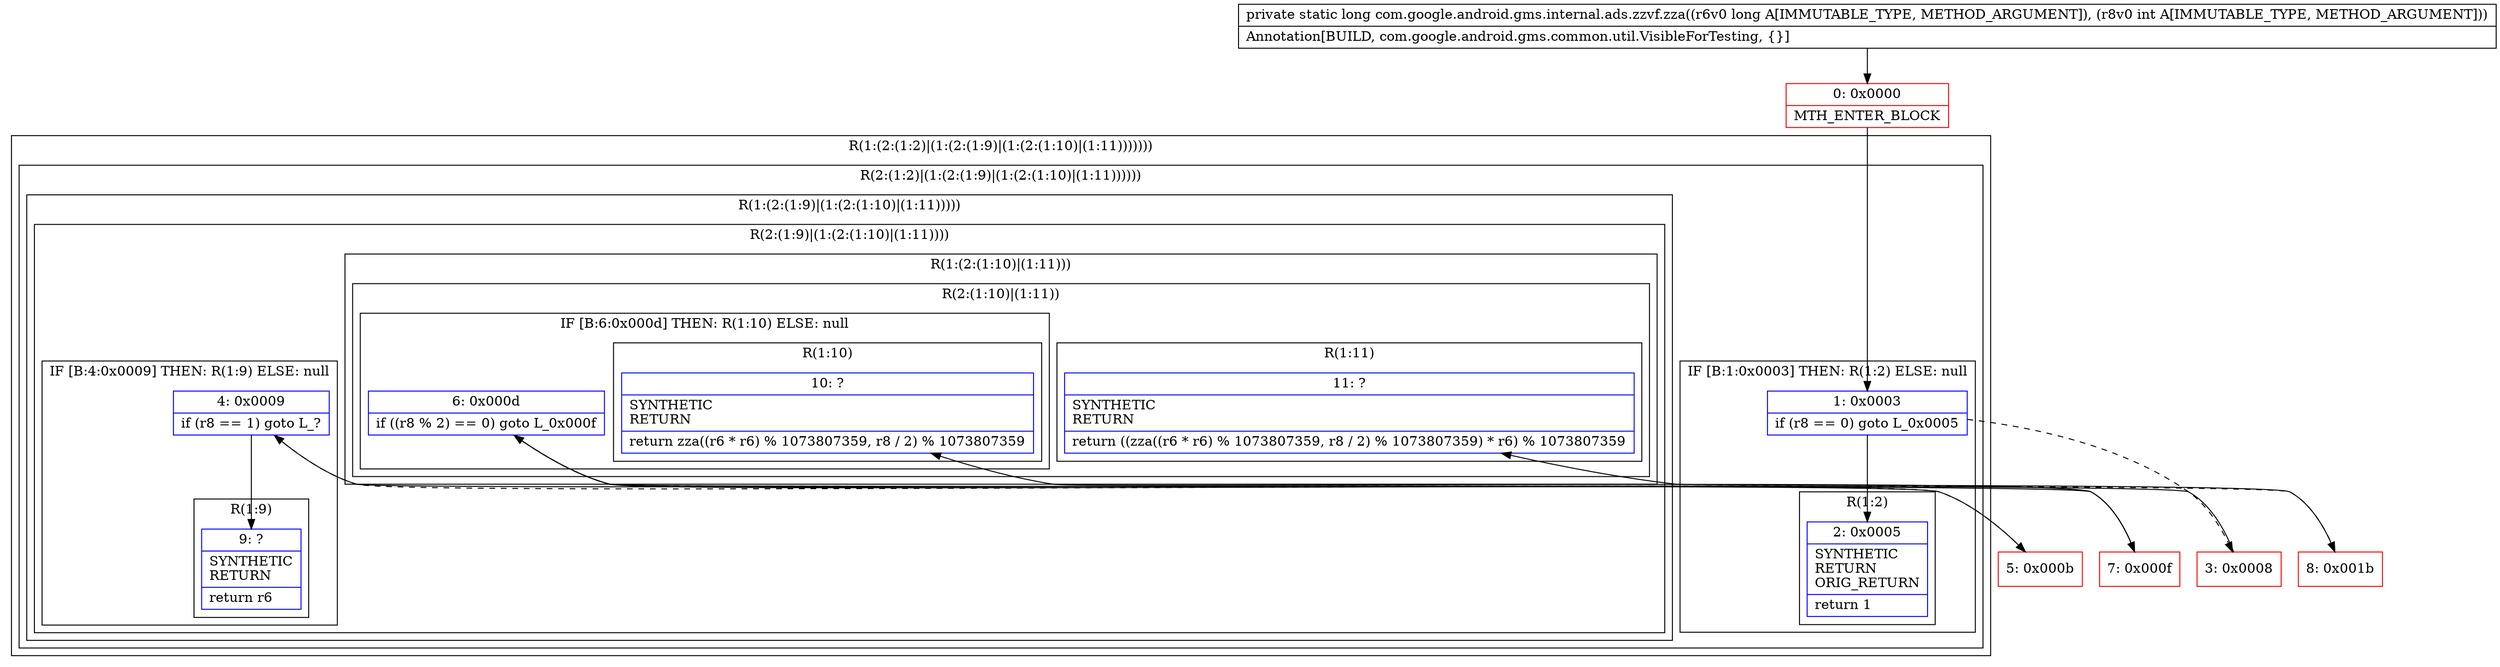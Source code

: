 digraph "CFG forcom.google.android.gms.internal.ads.zzvf.zza(JI)J" {
subgraph cluster_Region_1470582926 {
label = "R(1:(2:(1:2)|(1:(2:(1:9)|(1:(2:(1:10)|(1:11)))))))";
node [shape=record,color=blue];
subgraph cluster_Region_997189194 {
label = "R(2:(1:2)|(1:(2:(1:9)|(1:(2:(1:10)|(1:11))))))";
node [shape=record,color=blue];
subgraph cluster_IfRegion_1086001316 {
label = "IF [B:1:0x0003] THEN: R(1:2) ELSE: null";
node [shape=record,color=blue];
Node_1 [shape=record,label="{1\:\ 0x0003|if (r8 == 0) goto L_0x0005\l}"];
subgraph cluster_Region_1244289910 {
label = "R(1:2)";
node [shape=record,color=blue];
Node_2 [shape=record,label="{2\:\ 0x0005|SYNTHETIC\lRETURN\lORIG_RETURN\l|return 1\l}"];
}
}
subgraph cluster_Region_669274525 {
label = "R(1:(2:(1:9)|(1:(2:(1:10)|(1:11)))))";
node [shape=record,color=blue];
subgraph cluster_Region_1677569693 {
label = "R(2:(1:9)|(1:(2:(1:10)|(1:11))))";
node [shape=record,color=blue];
subgraph cluster_IfRegion_2077998198 {
label = "IF [B:4:0x0009] THEN: R(1:9) ELSE: null";
node [shape=record,color=blue];
Node_4 [shape=record,label="{4\:\ 0x0009|if (r8 == 1) goto L_?\l}"];
subgraph cluster_Region_1664268688 {
label = "R(1:9)";
node [shape=record,color=blue];
Node_9 [shape=record,label="{9\:\ ?|SYNTHETIC\lRETURN\l|return r6\l}"];
}
}
subgraph cluster_Region_1725920466 {
label = "R(1:(2:(1:10)|(1:11)))";
node [shape=record,color=blue];
subgraph cluster_Region_1750644690 {
label = "R(2:(1:10)|(1:11))";
node [shape=record,color=blue];
subgraph cluster_IfRegion_1313246883 {
label = "IF [B:6:0x000d] THEN: R(1:10) ELSE: null";
node [shape=record,color=blue];
Node_6 [shape=record,label="{6\:\ 0x000d|if ((r8 % 2) == 0) goto L_0x000f\l}"];
subgraph cluster_Region_953041090 {
label = "R(1:10)";
node [shape=record,color=blue];
Node_10 [shape=record,label="{10\:\ ?|SYNTHETIC\lRETURN\l|return zza((r6 * r6) % 1073807359, r8 \/ 2) % 1073807359\l}"];
}
}
subgraph cluster_Region_623565549 {
label = "R(1:11)";
node [shape=record,color=blue];
Node_11 [shape=record,label="{11\:\ ?|SYNTHETIC\lRETURN\l|return ((zza((r6 * r6) % 1073807359, r8 \/ 2) % 1073807359) * r6) % 1073807359\l}"];
}
}
}
}
}
}
}
Node_0 [shape=record,color=red,label="{0\:\ 0x0000|MTH_ENTER_BLOCK\l}"];
Node_3 [shape=record,color=red,label="{3\:\ 0x0008}"];
Node_5 [shape=record,color=red,label="{5\:\ 0x000b}"];
Node_7 [shape=record,color=red,label="{7\:\ 0x000f}"];
Node_8 [shape=record,color=red,label="{8\:\ 0x001b}"];
MethodNode[shape=record,label="{private static long com.google.android.gms.internal.ads.zzvf.zza((r6v0 long A[IMMUTABLE_TYPE, METHOD_ARGUMENT]), (r8v0 int A[IMMUTABLE_TYPE, METHOD_ARGUMENT]))  | Annotation[BUILD, com.google.android.gms.common.util.VisibleForTesting, \{\}]\l}"];
MethodNode -> Node_0;
Node_1 -> Node_2;
Node_1 -> Node_3[style=dashed];
Node_4 -> Node_5[style=dashed];
Node_4 -> Node_9;
Node_6 -> Node_7;
Node_6 -> Node_8[style=dashed];
Node_0 -> Node_1;
Node_3 -> Node_4;
Node_5 -> Node_6;
Node_7 -> Node_10;
Node_8 -> Node_11;
}

